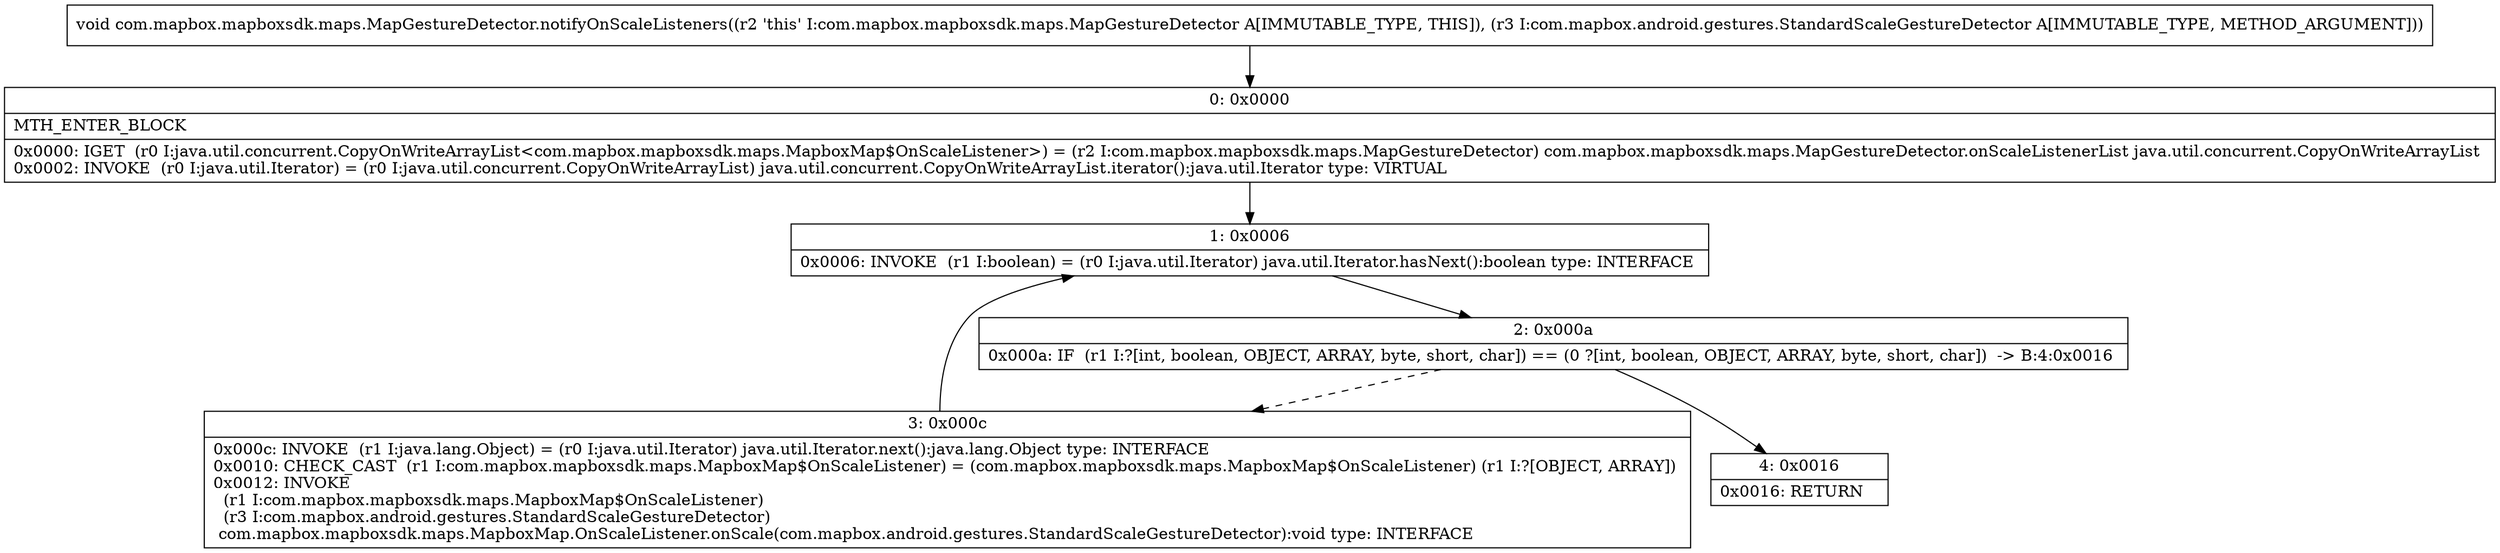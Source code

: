 digraph "CFG forcom.mapbox.mapboxsdk.maps.MapGestureDetector.notifyOnScaleListeners(Lcom\/mapbox\/android\/gestures\/StandardScaleGestureDetector;)V" {
Node_0 [shape=record,label="{0\:\ 0x0000|MTH_ENTER_BLOCK\l|0x0000: IGET  (r0 I:java.util.concurrent.CopyOnWriteArrayList\<com.mapbox.mapboxsdk.maps.MapboxMap$OnScaleListener\>) = (r2 I:com.mapbox.mapboxsdk.maps.MapGestureDetector) com.mapbox.mapboxsdk.maps.MapGestureDetector.onScaleListenerList java.util.concurrent.CopyOnWriteArrayList \l0x0002: INVOKE  (r0 I:java.util.Iterator) = (r0 I:java.util.concurrent.CopyOnWriteArrayList) java.util.concurrent.CopyOnWriteArrayList.iterator():java.util.Iterator type: VIRTUAL \l}"];
Node_1 [shape=record,label="{1\:\ 0x0006|0x0006: INVOKE  (r1 I:boolean) = (r0 I:java.util.Iterator) java.util.Iterator.hasNext():boolean type: INTERFACE \l}"];
Node_2 [shape=record,label="{2\:\ 0x000a|0x000a: IF  (r1 I:?[int, boolean, OBJECT, ARRAY, byte, short, char]) == (0 ?[int, boolean, OBJECT, ARRAY, byte, short, char])  \-\> B:4:0x0016 \l}"];
Node_3 [shape=record,label="{3\:\ 0x000c|0x000c: INVOKE  (r1 I:java.lang.Object) = (r0 I:java.util.Iterator) java.util.Iterator.next():java.lang.Object type: INTERFACE \l0x0010: CHECK_CAST  (r1 I:com.mapbox.mapboxsdk.maps.MapboxMap$OnScaleListener) = (com.mapbox.mapboxsdk.maps.MapboxMap$OnScaleListener) (r1 I:?[OBJECT, ARRAY]) \l0x0012: INVOKE  \l  (r1 I:com.mapbox.mapboxsdk.maps.MapboxMap$OnScaleListener)\l  (r3 I:com.mapbox.android.gestures.StandardScaleGestureDetector)\l com.mapbox.mapboxsdk.maps.MapboxMap.OnScaleListener.onScale(com.mapbox.android.gestures.StandardScaleGestureDetector):void type: INTERFACE \l}"];
Node_4 [shape=record,label="{4\:\ 0x0016|0x0016: RETURN   \l}"];
MethodNode[shape=record,label="{void com.mapbox.mapboxsdk.maps.MapGestureDetector.notifyOnScaleListeners((r2 'this' I:com.mapbox.mapboxsdk.maps.MapGestureDetector A[IMMUTABLE_TYPE, THIS]), (r3 I:com.mapbox.android.gestures.StandardScaleGestureDetector A[IMMUTABLE_TYPE, METHOD_ARGUMENT])) }"];
MethodNode -> Node_0;
Node_0 -> Node_1;
Node_1 -> Node_2;
Node_2 -> Node_3[style=dashed];
Node_2 -> Node_4;
Node_3 -> Node_1;
}

